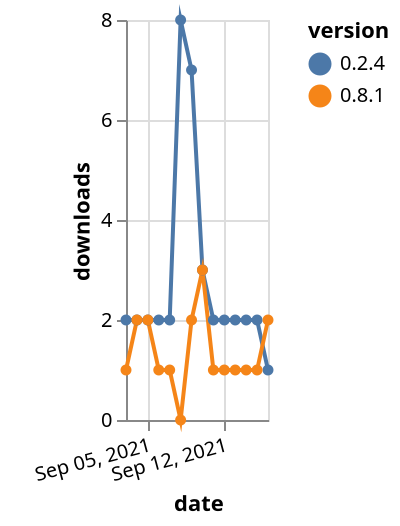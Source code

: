 {"$schema": "https://vega.github.io/schema/vega-lite/v5.json", "description": "A simple bar chart with embedded data.", "data": {"values": [{"date": "2021-09-03", "total": 4675, "delta": 2, "version": "0.2.4"}, {"date": "2021-09-04", "total": 4677, "delta": 2, "version": "0.2.4"}, {"date": "2021-09-05", "total": 4679, "delta": 2, "version": "0.2.4"}, {"date": "2021-09-06", "total": 4681, "delta": 2, "version": "0.2.4"}, {"date": "2021-09-07", "total": 4683, "delta": 2, "version": "0.2.4"}, {"date": "2021-09-08", "total": 4691, "delta": 8, "version": "0.2.4"}, {"date": "2021-09-09", "total": 4698, "delta": 7, "version": "0.2.4"}, {"date": "2021-09-10", "total": 4701, "delta": 3, "version": "0.2.4"}, {"date": "2021-09-11", "total": 4703, "delta": 2, "version": "0.2.4"}, {"date": "2021-09-12", "total": 4705, "delta": 2, "version": "0.2.4"}, {"date": "2021-09-13", "total": 4707, "delta": 2, "version": "0.2.4"}, {"date": "2021-09-14", "total": 4709, "delta": 2, "version": "0.2.4"}, {"date": "2021-09-15", "total": 4711, "delta": 2, "version": "0.2.4"}, {"date": "2021-09-16", "total": 4712, "delta": 1, "version": "0.2.4"}, {"date": "2021-09-03", "total": 410, "delta": 1, "version": "0.8.1"}, {"date": "2021-09-04", "total": 412, "delta": 2, "version": "0.8.1"}, {"date": "2021-09-05", "total": 414, "delta": 2, "version": "0.8.1"}, {"date": "2021-09-06", "total": 415, "delta": 1, "version": "0.8.1"}, {"date": "2021-09-07", "total": 416, "delta": 1, "version": "0.8.1"}, {"date": "2021-09-08", "total": 416, "delta": 0, "version": "0.8.1"}, {"date": "2021-09-09", "total": 418, "delta": 2, "version": "0.8.1"}, {"date": "2021-09-10", "total": 421, "delta": 3, "version": "0.8.1"}, {"date": "2021-09-11", "total": 422, "delta": 1, "version": "0.8.1"}, {"date": "2021-09-12", "total": 423, "delta": 1, "version": "0.8.1"}, {"date": "2021-09-13", "total": 424, "delta": 1, "version": "0.8.1"}, {"date": "2021-09-14", "total": 425, "delta": 1, "version": "0.8.1"}, {"date": "2021-09-15", "total": 426, "delta": 1, "version": "0.8.1"}, {"date": "2021-09-16", "total": 428, "delta": 2, "version": "0.8.1"}]}, "width": "container", "mark": {"type": "line", "point": {"filled": true}}, "encoding": {"x": {"field": "date", "type": "temporal", "timeUnit": "yearmonthdate", "title": "date", "axis": {"labelAngle": -15}}, "y": {"field": "delta", "type": "quantitative", "title": "downloads"}, "color": {"field": "version", "type": "nominal"}, "tooltip": {"field": "delta"}}}